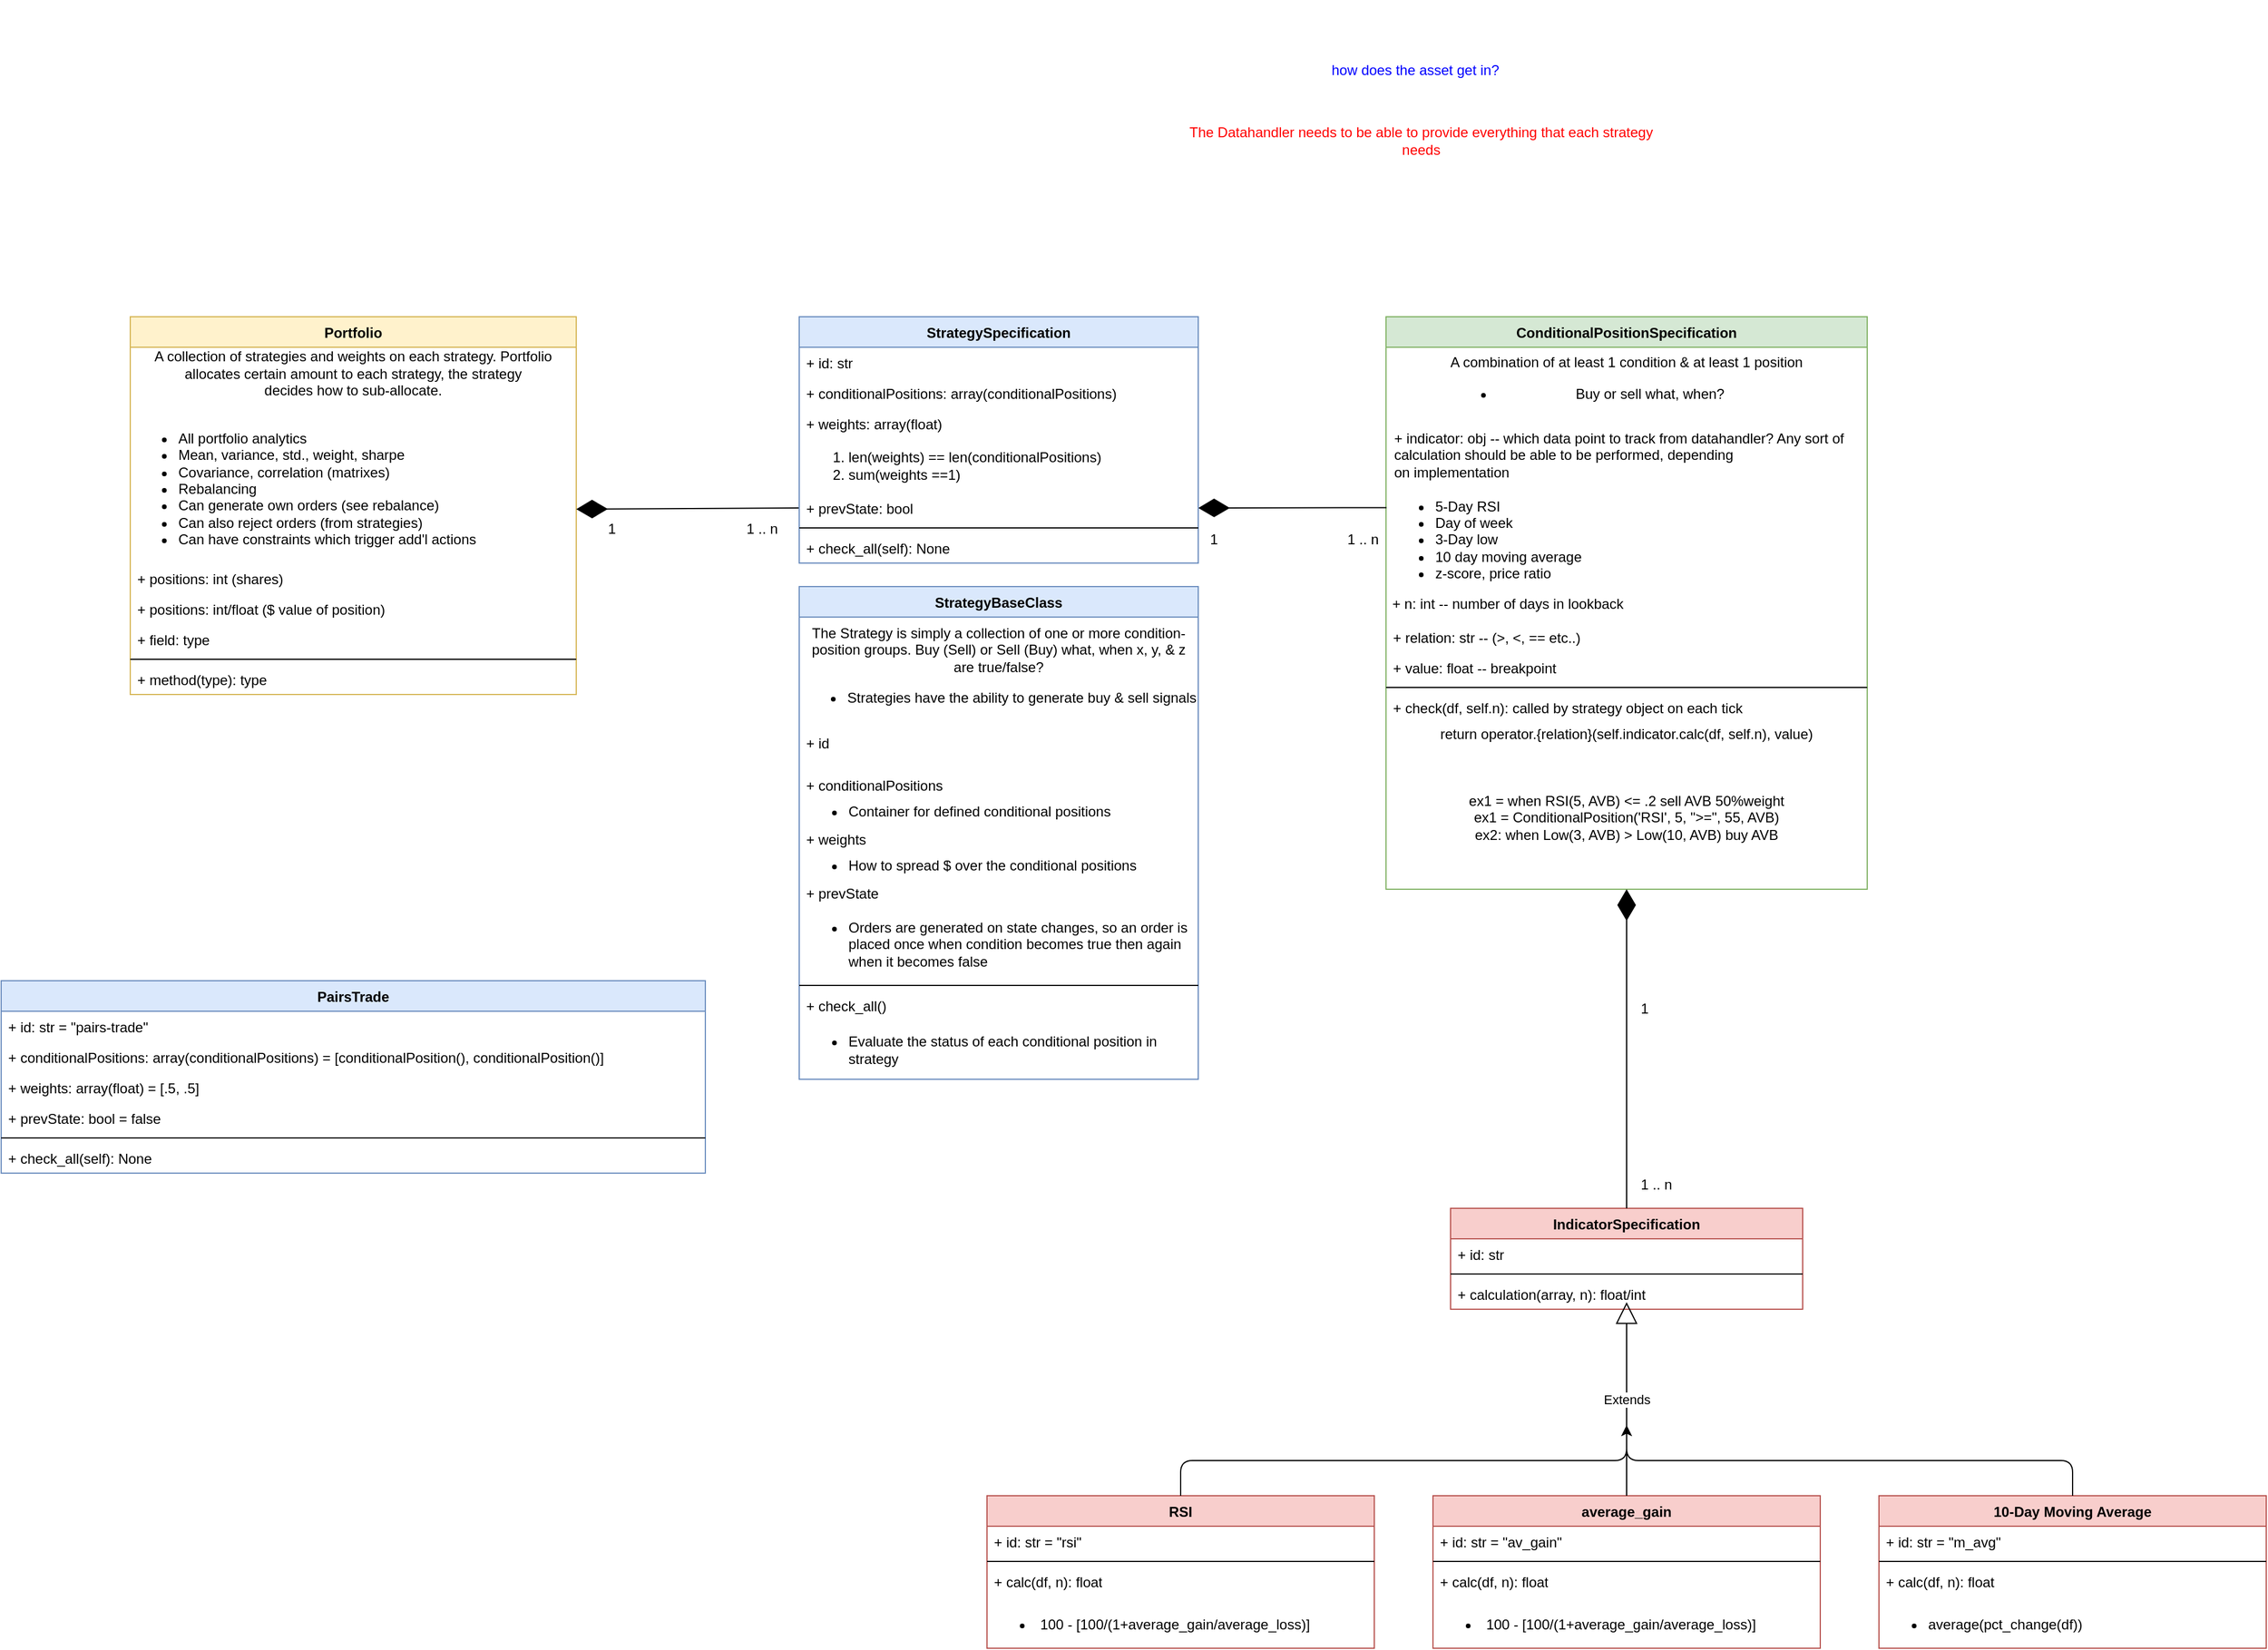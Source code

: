 <mxfile version="14.9.6" type="device"><diagram name="Page-1" id="c4acf3e9-155e-7222-9cf6-157b1a14988f"><mxGraphModel dx="1956" dy="2057" grid="1" gridSize="10" guides="1" tooltips="1" connect="1" arrows="1" fold="1" page="1" pageScale="1" pageWidth="850" pageHeight="1100" background="none" math="0" shadow="0"><root><mxCell id="0"/><mxCell id="1" parent="0"/><mxCell id="aCaNPs5mWnS4cCO-kE_M-12" value="ConditionalPositionSpecification" style="swimlane;fontStyle=1;align=center;verticalAlign=top;childLayout=stackLayout;horizontal=1;startSize=26;horizontalStack=0;resizeParent=1;resizeParentMax=0;resizeLast=0;collapsible=1;marginBottom=0;fillColor=#d5e8d4;strokeColor=#82b366;" parent="1" vertex="1"><mxGeometry x="340" y="70" width="410" height="488" as="geometry"/></mxCell><mxCell id="aCaNPs5mWnS4cCO-kE_M-19" value="A combination of at least 1 condition &amp;amp; at least 1 position&lt;br&gt;&lt;ul&gt;&lt;li&gt;&lt;span&gt;Buy or sell what, when?&lt;/span&gt;&lt;/li&gt;&lt;/ul&gt;" style="text;html=1;strokeColor=none;fillColor=none;align=center;verticalAlign=middle;whiteSpace=wrap;rounded=0;" parent="aCaNPs5mWnS4cCO-kE_M-12" vertex="1"><mxGeometry y="26" width="410" height="64" as="geometry"/></mxCell><mxCell id="aCaNPs5mWnS4cCO-kE_M-17" value="+ indicator: obj -- which data point to track from datahandler? Any sort of calculation should be able to be performed, depending &#10;on implementation" style="text;strokeColor=none;fillColor=none;align=left;verticalAlign=top;spacingLeft=5;spacingRight=4;overflow=hidden;rotatable=0;points=[[0,0.5],[1,0.5]];portConstraint=eastwest;whiteSpace=wrap;" parent="aCaNPs5mWnS4cCO-kE_M-12" vertex="1"><mxGeometry y="90" width="410" height="60" as="geometry"/></mxCell><mxCell id="aCaNPs5mWnS4cCO-kE_M-33" value="&lt;ul&gt;&lt;li&gt;&lt;span&gt;5-Day RSI&lt;/span&gt;&lt;/li&gt;&lt;li&gt;&lt;span&gt;Day of week&lt;/span&gt;&lt;/li&gt;&lt;li&gt;&lt;span&gt;3-Day low&amp;nbsp;&lt;/span&gt;&lt;/li&gt;&lt;li&gt;&lt;span&gt;10 day moving average&lt;/span&gt;&lt;/li&gt;&lt;li&gt;&lt;span&gt;z-score, price ratio&lt;/span&gt;&lt;/li&gt;&lt;/ul&gt;" style="text;html=1;strokeColor=none;fillColor=none;align=left;verticalAlign=middle;whiteSpace=wrap;rounded=0;" parent="aCaNPs5mWnS4cCO-kE_M-12" vertex="1"><mxGeometry y="150" width="410" height="80" as="geometry"/></mxCell><mxCell id="aCaNPs5mWnS4cCO-kE_M-77" value="&amp;nbsp;+ n: int -- number of days in lookback" style="text;html=1;strokeColor=none;fillColor=none;align=left;verticalAlign=middle;whiteSpace=wrap;rounded=0;" parent="aCaNPs5mWnS4cCO-kE_M-12" vertex="1"><mxGeometry y="230" width="410" height="30" as="geometry"/></mxCell><mxCell id="aCaNPs5mWnS4cCO-kE_M-13" value="+ relation: str -- (&gt;, &lt;, == etc..)" style="text;strokeColor=none;fillColor=none;align=left;verticalAlign=top;spacingLeft=4;spacingRight=4;overflow=hidden;rotatable=0;points=[[0,0.5],[1,0.5]];portConstraint=eastwest;" parent="aCaNPs5mWnS4cCO-kE_M-12" vertex="1"><mxGeometry y="260" width="410" height="26" as="geometry"/></mxCell><mxCell id="aCaNPs5mWnS4cCO-kE_M-31" value="+ value: float -- breakpoint" style="text;strokeColor=none;fillColor=none;align=left;verticalAlign=top;spacingLeft=4;spacingRight=4;overflow=hidden;rotatable=0;points=[[0,0.5],[1,0.5]];portConstraint=eastwest;" parent="aCaNPs5mWnS4cCO-kE_M-12" vertex="1"><mxGeometry y="286" width="410" height="26" as="geometry"/></mxCell><mxCell id="aCaNPs5mWnS4cCO-kE_M-14" value="" style="line;strokeWidth=1;fillColor=none;align=left;verticalAlign=middle;spacingTop=-1;spacingLeft=3;spacingRight=3;rotatable=0;labelPosition=right;points=[];portConstraint=eastwest;" parent="aCaNPs5mWnS4cCO-kE_M-12" vertex="1"><mxGeometry y="312" width="410" height="8" as="geometry"/></mxCell><mxCell id="aCaNPs5mWnS4cCO-kE_M-41" value="+ check(df, self.n): called by strategy object on each tick" style="text;strokeColor=none;fillColor=none;align=left;verticalAlign=top;spacingLeft=4;spacingRight=4;overflow=hidden;rotatable=0;points=[[0,0.5],[1,0.5]];portConstraint=eastwest;" parent="aCaNPs5mWnS4cCO-kE_M-12" vertex="1"><mxGeometry y="320" width="410" height="26" as="geometry"/></mxCell><mxCell id="aCaNPs5mWnS4cCO-kE_M-78" value="return operator.{relation}(self.indicator.calc(df, self.n), value)" style="text;html=1;strokeColor=none;fillColor=none;align=center;verticalAlign=middle;whiteSpace=wrap;rounded=0;" parent="aCaNPs5mWnS4cCO-kE_M-12" vertex="1"><mxGeometry y="346" width="410" height="20" as="geometry"/></mxCell><mxCell id="aCaNPs5mWnS4cCO-kE_M-35" value="ex1 = when RSI(5, AVB) &amp;lt;= .2 sell AVB 50%weight&lt;br&gt;ex1 = ConditionalPosition('RSI', 5, &quot;&amp;gt;=&quot;, 55, AVB)&lt;br&gt;ex2: when Low(3, AVB) &amp;gt; Low(10, AVB) buy AVB" style="text;html=1;strokeColor=none;fillColor=none;align=center;verticalAlign=middle;whiteSpace=wrap;rounded=0;" parent="aCaNPs5mWnS4cCO-kE_M-12" vertex="1"><mxGeometry y="366" width="410" height="122" as="geometry"/></mxCell><mxCell id="aCaNPs5mWnS4cCO-kE_M-24" value="Portfolio" style="swimlane;fontStyle=1;align=center;verticalAlign=top;childLayout=stackLayout;horizontal=1;startSize=26;horizontalStack=0;resizeParent=1;resizeParentMax=0;resizeLast=0;collapsible=1;marginBottom=0;fillColor=#fff2cc;strokeColor=#d6b656;" parent="1" vertex="1"><mxGeometry x="-730" y="70" width="380" height="322" as="geometry"/></mxCell><mxCell id="aCaNPs5mWnS4cCO-kE_M-30" value="&lt;div&gt;&lt;span&gt;A collection of strategies and weights on each strategy. Portfolio allocates certain amount to each strategy, the strategy&lt;/span&gt;&lt;/div&gt;&lt;div&gt;&lt;span&gt;decides how to sub-allocate.&lt;/span&gt;&lt;/div&gt;&lt;br&gt;&lt;div style=&quot;text-align: left&quot;&gt;&lt;ul&gt;&lt;li&gt;&lt;span&gt;All portfolio analytics&lt;/span&gt;&lt;/li&gt;&lt;li&gt;&lt;span&gt;Mean, variance, std., weight, sharpe&lt;/span&gt;&lt;/li&gt;&lt;li&gt;&lt;span&gt;Covariance, correlation (matrixes)&lt;br&gt;&lt;/span&gt;&lt;/li&gt;&lt;li&gt;&lt;span&gt;Rebalancing&lt;/span&gt;&lt;/li&gt;&lt;li&gt;&lt;span&gt;Can generate own orders (see rebalance)&lt;/span&gt;&lt;/li&gt;&lt;li&gt;&lt;span&gt;Can also reject orders (from strategies)&lt;/span&gt;&lt;/li&gt;&lt;li&gt;Can have constraints which trigger add'l actions&lt;/li&gt;&lt;/ul&gt;&lt;/div&gt;" style="text;html=1;strokeColor=none;fillColor=none;align=center;verticalAlign=middle;whiteSpace=wrap;rounded=0;" parent="aCaNPs5mWnS4cCO-kE_M-24" vertex="1"><mxGeometry y="26" width="380" height="184" as="geometry"/></mxCell><mxCell id="aCaNPs5mWnS4cCO-kE_M-29" value="+ positions: int (shares)" style="text;strokeColor=none;fillColor=none;align=left;verticalAlign=top;spacingLeft=4;spacingRight=4;overflow=hidden;rotatable=0;points=[[0,0.5],[1,0.5]];portConstraint=eastwest;" parent="aCaNPs5mWnS4cCO-kE_M-24" vertex="1"><mxGeometry y="210" width="380" height="26" as="geometry"/></mxCell><mxCell id="aCaNPs5mWnS4cCO-kE_M-28" value="+ positions: int/float ($ value of position)                " style="text;strokeColor=none;fillColor=none;align=left;verticalAlign=top;spacingLeft=4;spacingRight=4;overflow=hidden;rotatable=0;points=[[0,0.5],[1,0.5]];portConstraint=eastwest;" parent="aCaNPs5mWnS4cCO-kE_M-24" vertex="1"><mxGeometry y="236" width="380" height="26" as="geometry"/></mxCell><mxCell id="aCaNPs5mWnS4cCO-kE_M-25" value="+ field: type" style="text;strokeColor=none;fillColor=none;align=left;verticalAlign=top;spacingLeft=4;spacingRight=4;overflow=hidden;rotatable=0;points=[[0,0.5],[1,0.5]];portConstraint=eastwest;" parent="aCaNPs5mWnS4cCO-kE_M-24" vertex="1"><mxGeometry y="262" width="380" height="26" as="geometry"/></mxCell><mxCell id="aCaNPs5mWnS4cCO-kE_M-26" value="" style="line;strokeWidth=1;fillColor=none;align=left;verticalAlign=middle;spacingTop=-1;spacingLeft=3;spacingRight=3;rotatable=0;labelPosition=right;points=[];portConstraint=eastwest;" parent="aCaNPs5mWnS4cCO-kE_M-24" vertex="1"><mxGeometry y="288" width="380" height="8" as="geometry"/></mxCell><mxCell id="aCaNPs5mWnS4cCO-kE_M-27" value="+ method(type): type" style="text;strokeColor=none;fillColor=none;align=left;verticalAlign=top;spacingLeft=4;spacingRight=4;overflow=hidden;rotatable=0;points=[[0,0.5],[1,0.5]];portConstraint=eastwest;" parent="aCaNPs5mWnS4cCO-kE_M-24" vertex="1"><mxGeometry y="296" width="380" height="26" as="geometry"/></mxCell><mxCell id="aCaNPs5mWnS4cCO-kE_M-36" value="&lt;font color=&quot;#0000ff&quot;&gt;how does the asset get in?&lt;/font&gt;" style="text;html=1;strokeColor=none;fillColor=none;align=center;verticalAlign=middle;whiteSpace=wrap;rounded=0;" parent="1" vertex="1"><mxGeometry x="160" y="-200" width="410" height="120" as="geometry"/></mxCell><mxCell id="aCaNPs5mWnS4cCO-kE_M-38" value="" style="endArrow=diamondThin;endFill=1;endSize=24;html=1;exitX=0.001;exitY=0.159;exitDx=0;exitDy=0;entryX=1;entryY=0.5;entryDx=0;entryDy=0;exitPerimeter=0;" parent="1" source="aCaNPs5mWnS4cCO-kE_M-33" target="aCaNPs5mWnS4cCO-kE_M-118" edge="1"><mxGeometry width="160" relative="1" as="geometry"><mxPoint x="110" y="550" as="sourcePoint"/><mxPoint x="172.5" y="125" as="targetPoint"/></mxGeometry></mxCell><mxCell id="aCaNPs5mWnS4cCO-kE_M-39" value="1" style="text;html=1;align=center;verticalAlign=middle;resizable=0;points=[];autosize=1;strokeColor=none;" parent="1" vertex="1"><mxGeometry x="182.5" y="250" width="20" height="20" as="geometry"/></mxCell><mxCell id="aCaNPs5mWnS4cCO-kE_M-40" value="1 .. n" style="text;html=1;align=center;verticalAlign=middle;resizable=0;points=[];autosize=1;strokeColor=none;" parent="1" vertex="1"><mxGeometry x="300" y="250" width="40" height="20" as="geometry"/></mxCell><mxCell id="aCaNPs5mWnS4cCO-kE_M-43" value="" style="endArrow=diamondThin;endFill=1;endSize=24;html=1;exitX=0;exitY=0.5;exitDx=0;exitDy=0;entryX=1;entryY=0.75;entryDx=0;entryDy=0;" parent="1" source="aCaNPs5mWnS4cCO-kE_M-118" target="aCaNPs5mWnS4cCO-kE_M-30" edge="1"><mxGeometry width="160" relative="1" as="geometry"><mxPoint x="-172.845" y="234.074" as="sourcePoint"/><mxPoint x="-330" y="230" as="targetPoint"/></mxGeometry></mxCell><mxCell id="aCaNPs5mWnS4cCO-kE_M-44" value="1" style="text;html=1;align=center;verticalAlign=middle;resizable=0;points=[];autosize=1;strokeColor=none;" parent="1" vertex="1"><mxGeometry x="-330" y="241" width="20" height="20" as="geometry"/></mxCell><mxCell id="aCaNPs5mWnS4cCO-kE_M-45" value="1 .. n" style="text;html=1;align=center;verticalAlign=middle;resizable=0;points=[];autosize=1;strokeColor=none;" parent="1" vertex="1"><mxGeometry x="-212.5" y="241" width="40" height="20" as="geometry"/></mxCell><mxCell id="aCaNPs5mWnS4cCO-kE_M-48" value="&lt;font color=&quot;#ff0000&quot;&gt;The Datahandler needs to be able to provide everything that each strategy needs&lt;/font&gt;" style="text;html=1;strokeColor=none;fillColor=none;align=center;verticalAlign=middle;whiteSpace=wrap;rounded=0;" parent="1" vertex="1"><mxGeometry x="170" y="-90" width="400" height="20" as="geometry"/></mxCell><mxCell id="aCaNPs5mWnS4cCO-kE_M-53" value="RSI" style="swimlane;fontStyle=1;align=center;verticalAlign=top;childLayout=stackLayout;horizontal=1;startSize=26;horizontalStack=0;resizeParent=1;resizeParentMax=0;resizeLast=0;collapsible=1;marginBottom=0;fillColor=#f8cecc;strokeColor=#b85450;" parent="1" vertex="1"><mxGeometry y="1075" width="330" height="130" as="geometry"/></mxCell><mxCell id="aCaNPs5mWnS4cCO-kE_M-54" value="+ id: str = &quot;rsi&quot;" style="text;strokeColor=none;fillColor=none;align=left;verticalAlign=top;spacingLeft=4;spacingRight=4;overflow=hidden;rotatable=0;points=[[0,0.5],[1,0.5]];portConstraint=eastwest;" parent="aCaNPs5mWnS4cCO-kE_M-53" vertex="1"><mxGeometry y="26" width="330" height="26" as="geometry"/></mxCell><mxCell id="aCaNPs5mWnS4cCO-kE_M-55" value="" style="line;strokeWidth=1;fillColor=none;align=left;verticalAlign=middle;spacingTop=-1;spacingLeft=3;spacingRight=3;rotatable=0;labelPosition=right;points=[];portConstraint=eastwest;" parent="aCaNPs5mWnS4cCO-kE_M-53" vertex="1"><mxGeometry y="52" width="330" height="8" as="geometry"/></mxCell><mxCell id="aCaNPs5mWnS4cCO-kE_M-73" value="+ calc(df, n): float&#10;" style="text;strokeColor=none;fillColor=none;align=left;verticalAlign=top;spacingLeft=4;spacingRight=4;overflow=hidden;rotatable=0;points=[[0,0.5],[1,0.5]];portConstraint=eastwest;whiteSpace=wrap;" parent="aCaNPs5mWnS4cCO-kE_M-53" vertex="1"><mxGeometry y="60" width="330" height="30" as="geometry"/></mxCell><mxCell id="aCaNPs5mWnS4cCO-kE_M-75" value="&lt;ul&gt;&lt;li&gt;&amp;nbsp;100 - [100/(1+average_gain/average_loss)]&lt;/li&gt;&lt;/ul&gt;" style="text;html=1;strokeColor=none;fillColor=none;align=left;verticalAlign=middle;whiteSpace=wrap;rounded=0;" parent="aCaNPs5mWnS4cCO-kE_M-53" vertex="1"><mxGeometry y="90" width="330" height="40" as="geometry"/></mxCell><mxCell id="aCaNPs5mWnS4cCO-kE_M-65" value="10-Day Moving Average" style="swimlane;fontStyle=1;align=center;verticalAlign=top;childLayout=stackLayout;horizontal=1;startSize=26;horizontalStack=0;resizeParent=1;resizeParentMax=0;resizeLast=0;collapsible=1;marginBottom=0;fillColor=#f8cecc;strokeColor=#b85450;" parent="1" vertex="1"><mxGeometry x="760" y="1075" width="330" height="130" as="geometry"/></mxCell><mxCell id="aCaNPs5mWnS4cCO-kE_M-66" value="+ id: str = &quot;m_avg&quot;" style="text;strokeColor=none;fillColor=none;align=left;verticalAlign=top;spacingLeft=4;spacingRight=4;overflow=hidden;rotatable=0;points=[[0,0.5],[1,0.5]];portConstraint=eastwest;" parent="aCaNPs5mWnS4cCO-kE_M-65" vertex="1"><mxGeometry y="26" width="330" height="26" as="geometry"/></mxCell><mxCell id="aCaNPs5mWnS4cCO-kE_M-67" value="" style="line;strokeWidth=1;fillColor=none;align=left;verticalAlign=middle;spacingTop=-1;spacingLeft=3;spacingRight=3;rotatable=0;labelPosition=right;points=[];portConstraint=eastwest;" parent="aCaNPs5mWnS4cCO-kE_M-65" vertex="1"><mxGeometry y="52" width="330" height="8" as="geometry"/></mxCell><mxCell id="aCaNPs5mWnS4cCO-kE_M-68" value="+ calc(df, n): float" style="text;strokeColor=none;fillColor=none;align=left;verticalAlign=top;spacingLeft=4;spacingRight=4;overflow=hidden;rotatable=0;points=[[0,0.5],[1,0.5]];portConstraint=eastwest;" parent="aCaNPs5mWnS4cCO-kE_M-65" vertex="1"><mxGeometry y="60" width="330" height="30" as="geometry"/></mxCell><mxCell id="aCaNPs5mWnS4cCO-kE_M-80" value="&lt;ul&gt;&lt;li&gt;average(pct_change(df))&lt;/li&gt;&lt;/ul&gt;" style="text;html=1;strokeColor=none;fillColor=none;align=left;verticalAlign=middle;whiteSpace=wrap;rounded=0;" parent="aCaNPs5mWnS4cCO-kE_M-65" vertex="1"><mxGeometry y="90" width="330" height="40" as="geometry"/></mxCell><mxCell id="aCaNPs5mWnS4cCO-kE_M-81" value="average_gain" style="swimlane;fontStyle=1;align=center;verticalAlign=top;childLayout=stackLayout;horizontal=1;startSize=26;horizontalStack=0;resizeParent=1;resizeParentMax=0;resizeLast=0;collapsible=1;marginBottom=0;fillColor=#f8cecc;strokeColor=#b85450;" parent="1" vertex="1"><mxGeometry x="380" y="1075" width="330" height="130" as="geometry"/></mxCell><mxCell id="aCaNPs5mWnS4cCO-kE_M-82" value="+ id: str = &quot;av_gain&quot;" style="text;strokeColor=none;fillColor=none;align=left;verticalAlign=top;spacingLeft=4;spacingRight=4;overflow=hidden;rotatable=0;points=[[0,0.5],[1,0.5]];portConstraint=eastwest;" parent="aCaNPs5mWnS4cCO-kE_M-81" vertex="1"><mxGeometry y="26" width="330" height="26" as="geometry"/></mxCell><mxCell id="aCaNPs5mWnS4cCO-kE_M-83" value="" style="line;strokeWidth=1;fillColor=none;align=left;verticalAlign=middle;spacingTop=-1;spacingLeft=3;spacingRight=3;rotatable=0;labelPosition=right;points=[];portConstraint=eastwest;" parent="aCaNPs5mWnS4cCO-kE_M-81" vertex="1"><mxGeometry y="52" width="330" height="8" as="geometry"/></mxCell><mxCell id="aCaNPs5mWnS4cCO-kE_M-84" value="+ calc(df, n): float&#10;" style="text;strokeColor=none;fillColor=none;align=left;verticalAlign=top;spacingLeft=4;spacingRight=4;overflow=hidden;rotatable=0;points=[[0,0.5],[1,0.5]];portConstraint=eastwest;whiteSpace=wrap;" parent="aCaNPs5mWnS4cCO-kE_M-81" vertex="1"><mxGeometry y="60" width="330" height="30" as="geometry"/></mxCell><mxCell id="aCaNPs5mWnS4cCO-kE_M-85" value="&lt;ul&gt;&lt;li&gt;&amp;nbsp;100 - [100/(1+average_gain/average_loss)]&lt;/li&gt;&lt;/ul&gt;" style="text;html=1;strokeColor=none;fillColor=none;align=left;verticalAlign=middle;whiteSpace=wrap;rounded=0;" parent="aCaNPs5mWnS4cCO-kE_M-81" vertex="1"><mxGeometry y="90" width="330" height="40" as="geometry"/></mxCell><mxCell id="aCaNPs5mWnS4cCO-kE_M-90" value="IndicatorSpecification" style="swimlane;fontStyle=1;align=center;verticalAlign=top;childLayout=stackLayout;horizontal=1;startSize=26;horizontalStack=0;resizeParent=1;resizeParentMax=0;resizeLast=0;collapsible=1;marginBottom=0;fillColor=#f8cecc;strokeColor=#b85450;" parent="1" vertex="1"><mxGeometry x="395" y="830" width="300" height="86" as="geometry"/></mxCell><mxCell id="aCaNPs5mWnS4cCO-kE_M-91" value="+ id: str" style="text;strokeColor=none;fillColor=none;align=left;verticalAlign=top;spacingLeft=4;spacingRight=4;overflow=hidden;rotatable=0;points=[[0,0.5],[1,0.5]];portConstraint=eastwest;" parent="aCaNPs5mWnS4cCO-kE_M-90" vertex="1"><mxGeometry y="26" width="300" height="26" as="geometry"/></mxCell><mxCell id="aCaNPs5mWnS4cCO-kE_M-92" value="" style="line;strokeWidth=1;fillColor=none;align=left;verticalAlign=middle;spacingTop=-1;spacingLeft=3;spacingRight=3;rotatable=0;labelPosition=right;points=[];portConstraint=eastwest;" parent="aCaNPs5mWnS4cCO-kE_M-90" vertex="1"><mxGeometry y="52" width="300" height="8" as="geometry"/></mxCell><mxCell id="aCaNPs5mWnS4cCO-kE_M-93" value="+ calculation(array, n): float/int" style="text;strokeColor=none;fillColor=none;align=left;verticalAlign=top;spacingLeft=4;spacingRight=4;overflow=hidden;rotatable=0;points=[[0,0.5],[1,0.5]];portConstraint=eastwest;" parent="aCaNPs5mWnS4cCO-kE_M-90" vertex="1"><mxGeometry y="60" width="300" height="26" as="geometry"/></mxCell><mxCell id="aCaNPs5mWnS4cCO-kE_M-97" value="Extends" style="endArrow=block;endSize=16;endFill=0;html=1;exitX=0.5;exitY=0;exitDx=0;exitDy=0;" parent="1" source="aCaNPs5mWnS4cCO-kE_M-81" edge="1"><mxGeometry width="160" relative="1" as="geometry"><mxPoint x="545" y="1025" as="sourcePoint"/><mxPoint x="545" y="910" as="targetPoint"/></mxGeometry></mxCell><mxCell id="aCaNPs5mWnS4cCO-kE_M-102" value="" style="edgeStyle=elbowEdgeStyle;elbow=vertical;endArrow=classic;html=1;" parent="1" edge="1"><mxGeometry width="50" height="50" relative="1" as="geometry"><mxPoint x="165" y="1075" as="sourcePoint"/><mxPoint x="545" y="1015" as="targetPoint"/></mxGeometry></mxCell><mxCell id="aCaNPs5mWnS4cCO-kE_M-103" value="" style="edgeStyle=elbowEdgeStyle;elbow=vertical;endArrow=classic;html=1;" parent="1" edge="1"><mxGeometry width="50" height="50" relative="1" as="geometry"><mxPoint x="925" y="1075" as="sourcePoint"/><mxPoint x="545" y="1015" as="targetPoint"/></mxGeometry></mxCell><mxCell id="aCaNPs5mWnS4cCO-kE_M-104" value="" style="endArrow=diamondThin;endFill=1;endSize=24;html=1;exitX=0.5;exitY=0;exitDx=0;exitDy=0;entryX=0.5;entryY=1;entryDx=0;entryDy=0;" parent="1" source="aCaNPs5mWnS4cCO-kE_M-90" target="aCaNPs5mWnS4cCO-kE_M-35" edge="1"><mxGeometry width="160" relative="1" as="geometry"><mxPoint x="657.5" y="761" as="sourcePoint"/><mxPoint x="490" y="760" as="targetPoint"/></mxGeometry></mxCell><mxCell id="aCaNPs5mWnS4cCO-kE_M-106" value="1" style="text;html=1;align=center;verticalAlign=middle;resizable=0;points=[];autosize=1;strokeColor=none;" parent="1" vertex="1"><mxGeometry x="550" y="650" width="20" height="20" as="geometry"/></mxCell><mxCell id="aCaNPs5mWnS4cCO-kE_M-107" value="1 .. n" style="text;html=1;align=center;verticalAlign=middle;resizable=0;points=[];autosize=1;strokeColor=none;" parent="1" vertex="1"><mxGeometry x="550" y="800" width="40" height="20" as="geometry"/></mxCell><mxCell id="aCaNPs5mWnS4cCO-kE_M-108" value="StrategyBaseClass" style="swimlane;fontStyle=1;align=center;verticalAlign=top;childLayout=stackLayout;horizontal=1;startSize=26;horizontalStack=0;resizeParent=1;resizeParentMax=0;resizeLast=0;collapsible=1;marginBottom=0;fillColor=#dae8fc;strokeColor=#6c8ebf;" parent="1" vertex="1"><mxGeometry x="-160" y="300" width="340" height="420" as="geometry"/></mxCell><mxCell id="aCaNPs5mWnS4cCO-kE_M-123" value="The Strategy is simply a collection of one or more condition-position groups.&amp;nbsp;&lt;span style=&quot;text-align: left&quot;&gt;Buy (Sell) or Sell (Buy) what, when x, y, &amp;amp; z are true/false?&lt;/span&gt;&lt;br&gt;&lt;ul style=&quot;text-align: left&quot;&gt;&lt;li&gt;Strategies have the ability to generate buy &amp;amp; sell signals&lt;/li&gt;&lt;/ul&gt;" style="text;html=1;strokeColor=none;fillColor=none;align=center;verticalAlign=middle;whiteSpace=wrap;rounded=0;" parent="aCaNPs5mWnS4cCO-kE_M-108" vertex="1"><mxGeometry y="26" width="340" height="94" as="geometry"/></mxCell><mxCell id="aCaNPs5mWnS4cCO-kE_M-127" value="+ id" style="text;strokeColor=none;fillColor=none;align=left;verticalAlign=top;spacingLeft=4;spacingRight=4;overflow=hidden;rotatable=0;points=[[0,0.5],[1,0.5]];portConstraint=eastwest;" parent="aCaNPs5mWnS4cCO-kE_M-108" vertex="1"><mxGeometry y="120" width="340" height="36" as="geometry"/></mxCell><mxCell id="aCaNPs5mWnS4cCO-kE_M-109" value="+ conditionalPositions" style="text;strokeColor=none;fillColor=none;align=left;verticalAlign=top;spacingLeft=4;spacingRight=4;overflow=hidden;rotatable=0;points=[[0,0.5],[1,0.5]];portConstraint=eastwest;" parent="aCaNPs5mWnS4cCO-kE_M-108" vertex="1"><mxGeometry y="156" width="340" height="26" as="geometry"/></mxCell><mxCell id="aCaNPs5mWnS4cCO-kE_M-126" value="&lt;ul&gt;&lt;li&gt;Container for defined conditional positions&lt;/li&gt;&lt;/ul&gt;" style="text;html=1;strokeColor=none;fillColor=none;align=left;verticalAlign=middle;whiteSpace=wrap;rounded=0;" parent="aCaNPs5mWnS4cCO-kE_M-108" vertex="1"><mxGeometry y="182" width="340" height="20" as="geometry"/></mxCell><mxCell id="aCaNPs5mWnS4cCO-kE_M-112" value="+ weights" style="text;strokeColor=none;fillColor=none;align=left;verticalAlign=top;spacingLeft=4;spacingRight=4;overflow=hidden;rotatable=0;points=[[0,0.5],[1,0.5]];portConstraint=eastwest;" parent="aCaNPs5mWnS4cCO-kE_M-108" vertex="1"><mxGeometry y="202" width="340" height="26" as="geometry"/></mxCell><mxCell id="aCaNPs5mWnS4cCO-kE_M-124" value="&lt;ul&gt;&lt;li&gt;How to spread $ over the conditional positions&lt;/li&gt;&lt;/ul&gt;" style="text;html=1;strokeColor=none;fillColor=none;align=left;verticalAlign=middle;whiteSpace=wrap;rounded=0;" parent="aCaNPs5mWnS4cCO-kE_M-108" vertex="1"><mxGeometry y="228" width="340" height="20" as="geometry"/></mxCell><mxCell id="aCaNPs5mWnS4cCO-kE_M-113" value="+ prevState" style="text;strokeColor=none;fillColor=none;align=left;verticalAlign=top;spacingLeft=4;spacingRight=4;overflow=hidden;rotatable=0;points=[[0,0.5],[1,0.5]];portConstraint=eastwest;" parent="aCaNPs5mWnS4cCO-kE_M-108" vertex="1"><mxGeometry y="248" width="340" height="26" as="geometry"/></mxCell><mxCell id="aCaNPs5mWnS4cCO-kE_M-125" value="&lt;ul&gt;&lt;li&gt;Orders are generated on state changes, so an order is placed once when condition becomes true then again when it becomes false&lt;/li&gt;&lt;/ul&gt;" style="text;html=1;strokeColor=none;fillColor=none;align=left;verticalAlign=middle;whiteSpace=wrap;rounded=0;" parent="aCaNPs5mWnS4cCO-kE_M-108" vertex="1"><mxGeometry y="274" width="340" height="62" as="geometry"/></mxCell><mxCell id="aCaNPs5mWnS4cCO-kE_M-110" value="" style="line;strokeWidth=1;fillColor=none;align=left;verticalAlign=middle;spacingTop=-1;spacingLeft=3;spacingRight=3;rotatable=0;labelPosition=right;points=[];portConstraint=eastwest;" parent="aCaNPs5mWnS4cCO-kE_M-108" vertex="1"><mxGeometry y="336" width="340" height="8" as="geometry"/></mxCell><mxCell id="aCaNPs5mWnS4cCO-kE_M-111" value="+ check_all()" style="text;strokeColor=none;fillColor=none;align=left;verticalAlign=top;spacingLeft=4;spacingRight=4;overflow=hidden;rotatable=0;points=[[0,0.5],[1,0.5]];portConstraint=eastwest;" parent="aCaNPs5mWnS4cCO-kE_M-108" vertex="1"><mxGeometry y="344" width="340" height="26" as="geometry"/></mxCell><mxCell id="aCaNPs5mWnS4cCO-kE_M-128" value="&lt;ul&gt;&lt;li&gt;Evaluate the status of each conditional position in strategy&lt;/li&gt;&lt;/ul&gt;" style="text;html=1;strokeColor=none;fillColor=none;align=left;verticalAlign=middle;whiteSpace=wrap;rounded=0;" parent="aCaNPs5mWnS4cCO-kE_M-108" vertex="1"><mxGeometry y="370" width="340" height="50" as="geometry"/></mxCell><mxCell id="aCaNPs5mWnS4cCO-kE_M-115" value="StrategySpecification" style="swimlane;fontStyle=1;align=center;verticalAlign=top;childLayout=stackLayout;horizontal=1;startSize=26;horizontalStack=0;resizeParent=1;resizeParentMax=0;resizeLast=0;collapsible=1;marginBottom=0;fillColor=#dae8fc;strokeColor=#6c8ebf;" parent="1" vertex="1"><mxGeometry x="-160" y="70" width="340" height="210" as="geometry"/></mxCell><mxCell id="aCaNPs5mWnS4cCO-kE_M-129" value="+ id: str" style="text;strokeColor=none;fillColor=none;align=left;verticalAlign=top;spacingLeft=4;spacingRight=4;overflow=hidden;rotatable=0;points=[[0,0.5],[1,0.5]];portConstraint=eastwest;" parent="aCaNPs5mWnS4cCO-kE_M-115" vertex="1"><mxGeometry y="26" width="340" height="26" as="geometry"/></mxCell><mxCell id="aCaNPs5mWnS4cCO-kE_M-116" value="+ conditionalPositions: array(conditionalPositions) " style="text;strokeColor=none;fillColor=none;align=left;verticalAlign=top;spacingLeft=4;spacingRight=4;overflow=hidden;rotatable=0;points=[[0,0.5],[1,0.5]];portConstraint=eastwest;" parent="aCaNPs5mWnS4cCO-kE_M-115" vertex="1"><mxGeometry y="52" width="340" height="26" as="geometry"/></mxCell><mxCell id="aCaNPs5mWnS4cCO-kE_M-117" value="+ weights: array(float)" style="text;strokeColor=none;fillColor=none;align=left;verticalAlign=top;spacingLeft=4;spacingRight=4;overflow=hidden;rotatable=0;points=[[0,0.5],[1,0.5]];portConstraint=eastwest;" parent="aCaNPs5mWnS4cCO-kE_M-115" vertex="1"><mxGeometry y="78" width="340" height="26" as="geometry"/></mxCell><mxCell id="aCaNPs5mWnS4cCO-kE_M-130" value="&lt;ol&gt;&lt;li&gt;&lt;span&gt;len(weights) == len(conditionalPositions)&lt;/span&gt;&lt;/li&gt;&lt;li&gt;&lt;span&gt;sum(weights ==1)&lt;/span&gt;&lt;/li&gt;&lt;/ol&gt;" style="text;html=1;strokeColor=none;fillColor=none;align=left;verticalAlign=middle;whiteSpace=wrap;rounded=0;" parent="aCaNPs5mWnS4cCO-kE_M-115" vertex="1"><mxGeometry y="104" width="340" height="46" as="geometry"/></mxCell><mxCell id="aCaNPs5mWnS4cCO-kE_M-118" value="+ prevState: bool" style="text;strokeColor=none;fillColor=none;align=left;verticalAlign=top;spacingLeft=4;spacingRight=4;overflow=hidden;rotatable=0;points=[[0,0.5],[1,0.5]];portConstraint=eastwest;" parent="aCaNPs5mWnS4cCO-kE_M-115" vertex="1"><mxGeometry y="150" width="340" height="26" as="geometry"/></mxCell><mxCell id="aCaNPs5mWnS4cCO-kE_M-120" value="" style="line;strokeWidth=1;fillColor=none;align=left;verticalAlign=middle;spacingTop=-1;spacingLeft=3;spacingRight=3;rotatable=0;labelPosition=right;points=[];portConstraint=eastwest;" parent="aCaNPs5mWnS4cCO-kE_M-115" vertex="1"><mxGeometry y="176" width="340" height="8" as="geometry"/></mxCell><mxCell id="aCaNPs5mWnS4cCO-kE_M-121" value="+ check_all(self): None" style="text;strokeColor=none;fillColor=none;align=left;verticalAlign=top;spacingLeft=4;spacingRight=4;overflow=hidden;rotatable=0;points=[[0,0.5],[1,0.5]];portConstraint=eastwest;" parent="aCaNPs5mWnS4cCO-kE_M-115" vertex="1"><mxGeometry y="184" width="340" height="26" as="geometry"/></mxCell><mxCell id="aCaNPs5mWnS4cCO-kE_M-131" value="PairsTrade" style="swimlane;fontStyle=1;align=center;verticalAlign=top;childLayout=stackLayout;horizontal=1;startSize=26;horizontalStack=0;resizeParent=1;resizeParentMax=0;resizeLast=0;collapsible=1;marginBottom=0;fillColor=#dae8fc;strokeColor=#6c8ebf;" parent="1" vertex="1"><mxGeometry x="-840" y="636" width="600" height="164" as="geometry"/></mxCell><mxCell id="aCaNPs5mWnS4cCO-kE_M-132" value="+ id: str = &quot;pairs-trade&quot;" style="text;strokeColor=none;fillColor=none;align=left;verticalAlign=top;spacingLeft=4;spacingRight=4;overflow=hidden;rotatable=0;points=[[0,0.5],[1,0.5]];portConstraint=eastwest;" parent="aCaNPs5mWnS4cCO-kE_M-131" vertex="1"><mxGeometry y="26" width="600" height="26" as="geometry"/></mxCell><mxCell id="aCaNPs5mWnS4cCO-kE_M-133" value="+ conditionalPositions: array(conditionalPositions) = [conditionalPosition(), conditionalPosition()] " style="text;strokeColor=none;fillColor=none;align=left;verticalAlign=top;spacingLeft=4;spacingRight=4;overflow=hidden;rotatable=0;points=[[0,0.5],[1,0.5]];portConstraint=eastwest;" parent="aCaNPs5mWnS4cCO-kE_M-131" vertex="1"><mxGeometry y="52" width="600" height="26" as="geometry"/></mxCell><mxCell id="aCaNPs5mWnS4cCO-kE_M-134" value="+ weights: array(float) = [.5, .5]" style="text;strokeColor=none;fillColor=none;align=left;verticalAlign=top;spacingLeft=4;spacingRight=4;overflow=hidden;rotatable=0;points=[[0,0.5],[1,0.5]];portConstraint=eastwest;" parent="aCaNPs5mWnS4cCO-kE_M-131" vertex="1"><mxGeometry y="78" width="600" height="26" as="geometry"/></mxCell><mxCell id="aCaNPs5mWnS4cCO-kE_M-136" value="+ prevState: bool = false" style="text;strokeColor=none;fillColor=none;align=left;verticalAlign=top;spacingLeft=4;spacingRight=4;overflow=hidden;rotatable=0;points=[[0,0.5],[1,0.5]];portConstraint=eastwest;" parent="aCaNPs5mWnS4cCO-kE_M-131" vertex="1"><mxGeometry y="104" width="600" height="26" as="geometry"/></mxCell><mxCell id="aCaNPs5mWnS4cCO-kE_M-137" value="" style="line;strokeWidth=1;fillColor=none;align=left;verticalAlign=middle;spacingTop=-1;spacingLeft=3;spacingRight=3;rotatable=0;labelPosition=right;points=[];portConstraint=eastwest;" parent="aCaNPs5mWnS4cCO-kE_M-131" vertex="1"><mxGeometry y="130" width="600" height="8" as="geometry"/></mxCell><mxCell id="aCaNPs5mWnS4cCO-kE_M-138" value="+ check_all(self): None" style="text;strokeColor=none;fillColor=none;align=left;verticalAlign=top;spacingLeft=4;spacingRight=4;overflow=hidden;rotatable=0;points=[[0,0.5],[1,0.5]];portConstraint=eastwest;" parent="aCaNPs5mWnS4cCO-kE_M-131" vertex="1"><mxGeometry y="138" width="600" height="26" as="geometry"/></mxCell></root></mxGraphModel></diagram></mxfile>